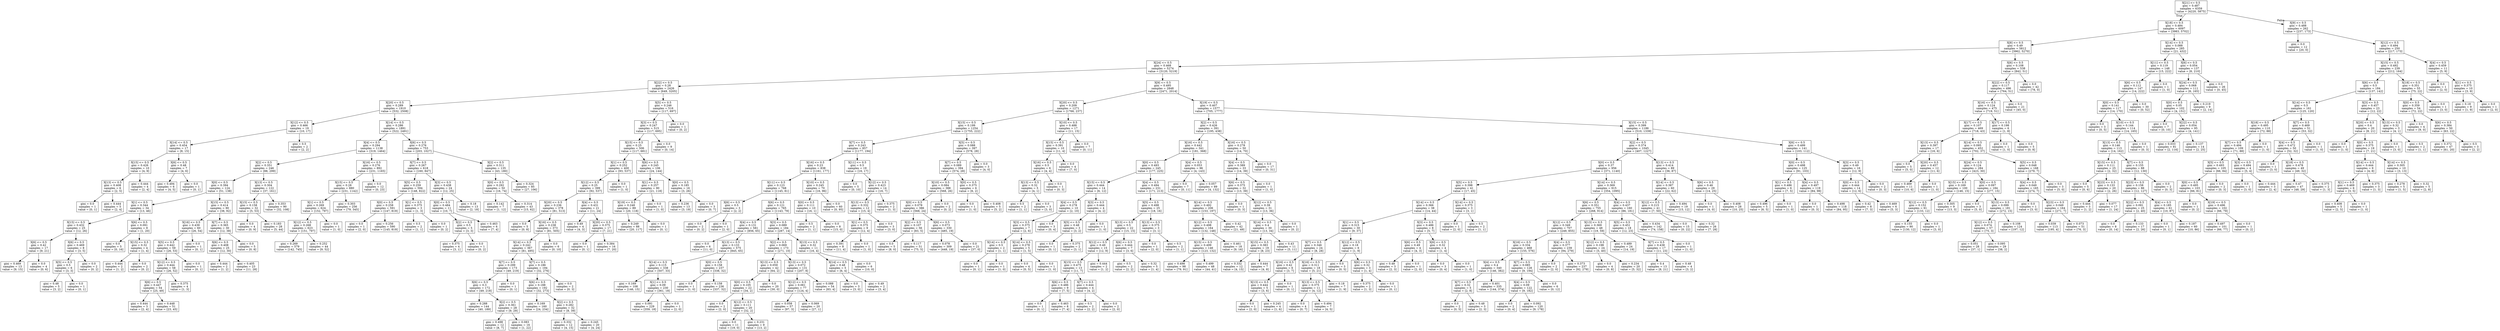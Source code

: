 digraph Tree {
node [shape=box] ;
0 [label="X[21] <= 0.5\ngini = 0.487\nsamples = 6359\nvalue = [4220, 5875]"] ;
1 [label="X[18] <= 0.5\ngini = 0.484\nsamples = 6097\nvalue = [3983, 5702]"] ;
0 -> 1 [labeldistance=2.5, labelangle=45, headlabel="True"] ;
2 [label="X[8] <= 0.5\ngini = 0.49\nsamples = 5812\nvalue = [3962, 5270]"] ;
1 -> 2 ;
3 [label="X[24] <= 0.5\ngini = 0.468\nsamples = 5274\nvalue = [3120, 5219]"] ;
2 -> 3 ;
4 [label="X[22] <= 0.5\ngini = 0.28\nsamples = 2426\nvalue = [649, 3205]"] ;
3 -> 4 ;
5 [label="X[20] <= 0.5\ngini = 0.289\nsamples = 1910\nvalue = [532, 2508]"] ;
4 -> 5 ;
6 [label="X[12] <= 0.5\ngini = 0.466\nsamples = 19\nvalue = [10, 17]"] ;
5 -> 6 ;
7 [label="X[14] <= 0.5\ngini = 0.454\nsamples = 17\nvalue = [8, 15]"] ;
6 -> 7 ;
8 [label="X[15] <= 0.5\ngini = 0.426\nsamples = 10\nvalue = [4, 9]"] ;
7 -> 8 ;
9 [label="X[13] <= 0.5\ngini = 0.408\nsamples = 6\nvalue = [2, 5]"] ;
8 -> 9 ;
10 [label="gini = 0.0\nsamples = 1\nvalue = [0, 1]"] ;
9 -> 10 ;
11 [label="gini = 0.444\nsamples = 5\nvalue = [2, 4]"] ;
9 -> 11 ;
12 [label="gini = 0.444\nsamples = 4\nvalue = [2, 4]"] ;
8 -> 12 ;
13 [label="X[6] <= 0.5\ngini = 0.48\nsamples = 7\nvalue = [4, 6]"] ;
7 -> 13 ;
14 [label="gini = 0.494\nsamples = 6\nvalue = [4, 5]"] ;
13 -> 14 ;
15 [label="gini = 0.0\nsamples = 1\nvalue = [0, 1]"] ;
13 -> 15 ;
16 [label="gini = 0.5\nsamples = 2\nvalue = [2, 2]"] ;
6 -> 16 ;
17 [label="X[14] <= 0.5\ngini = 0.286\nsamples = 1891\nvalue = [522, 2491]"] ;
5 -> 17 ;
18 [label="X[4] <= 0.5\ngini = 0.294\nsamples = 1138\nvalue = [319, 1464]"] ;
17 -> 18 ;
19 [label="X[2] <= 0.5\ngini = 0.351\nsamples = 246\nvalue = [88, 299]"] ;
18 -> 19 ;
20 [label="X[0] <= 0.5\ngini = 0.394\nsamples = 124\nvalue = [51, 138]"] ;
19 -> 20 ;
21 [label="X[1] <= 0.5\ngini = 0.344\nsamples = 34\nvalue = [13, 46]"] ;
20 -> 21 ;
22 [label="X[15] <= 0.5\ngini = 0.432\nsamples = 25\nvalue = [12, 26]"] ;
21 -> 22 ;
23 [label="X[6] <= 0.5\ngini = 0.42\nsamples = 17\nvalue = [9, 21]"] ;
22 -> 23 ;
24 [label="gini = 0.469\nsamples = 13\nvalue = [9, 15]"] ;
23 -> 24 ;
25 [label="gini = 0.0\nsamples = 4\nvalue = [0, 6]"] ;
23 -> 25 ;
26 [label="X[6] <= 0.5\ngini = 0.469\nsamples = 8\nvalue = [3, 5]"] ;
22 -> 26 ;
27 [label="X[5] <= 0.5\ngini = 0.5\nsamples = 6\nvalue = [3, 3]"] ;
26 -> 27 ;
28 [label="gini = 0.48\nsamples = 5\nvalue = [3, 2]"] ;
27 -> 28 ;
29 [label="gini = 0.0\nsamples = 1\nvalue = [0, 1]"] ;
27 -> 29 ;
30 [label="gini = 0.0\nsamples = 2\nvalue = [0, 2]"] ;
26 -> 30 ;
31 [label="X[6] <= 0.5\ngini = 0.091\nsamples = 9\nvalue = [1, 20]"] ;
21 -> 31 ;
32 [label="gini = 0.0\nsamples = 5\nvalue = [0, 16]"] ;
31 -> 32 ;
33 [label="X[15] <= 0.5\ngini = 0.32\nsamples = 4\nvalue = [1, 4]"] ;
31 -> 33 ;
34 [label="gini = 0.444\nsamples = 2\nvalue = [1, 2]"] ;
33 -> 34 ;
35 [label="gini = 0.0\nsamples = 2\nvalue = [0, 2]"] ;
33 -> 35 ;
36 [label="X[15] <= 0.5\ngini = 0.414\nsamples = 90\nvalue = [38, 92]"] ;
20 -> 36 ;
37 [label="X[16] <= 0.5\ngini = 0.439\nsamples = 60\nvalue = [26, 54]"] ;
36 -> 37 ;
38 [label="X[5] <= 0.5\ngini = 0.442\nsamples = 59\nvalue = [26, 53]"] ;
37 -> 38 ;
39 [label="X[12] <= 0.5\ngini = 0.444\nsamples = 58\nvalue = [26, 52]"] ;
38 -> 39 ;
40 [label="X[6] <= 0.5\ngini = 0.447\nsamples = 54\nvalue = [25, 49]"] ;
39 -> 40 ;
41 [label="gini = 0.444\nsamples = 3\nvalue = [2, 4]"] ;
40 -> 41 ;
42 [label="gini = 0.448\nsamples = 51\nvalue = [23, 45]"] ;
40 -> 42 ;
43 [label="gini = 0.375\nsamples = 4\nvalue = [1, 3]"] ;
39 -> 43 ;
44 [label="gini = 0.0\nsamples = 1\nvalue = [0, 1]"] ;
38 -> 44 ;
45 [label="gini = 0.0\nsamples = 1\nvalue = [0, 1]"] ;
37 -> 45 ;
46 [label="X[7] <= 0.5\ngini = 0.365\nsamples = 30\nvalue = [12, 38]"] ;
36 -> 46 ;
47 [label="X[6] <= 0.5\ngini = 0.408\nsamples = 25\nvalue = [12, 30]"] ;
46 -> 47 ;
48 [label="gini = 0.444\nsamples = 2\nvalue = [1, 2]"] ;
47 -> 48 ;
49 [label="gini = 0.405\nsamples = 23\nvalue = [11, 28]"] ;
47 -> 49 ;
50 [label="gini = 0.0\nsamples = 5\nvalue = [0, 8]"] ;
46 -> 50 ;
51 [label="X[13] <= 0.5\ngini = 0.304\nsamples = 122\nvalue = [37, 161]"] ;
19 -> 51 ;
52 [label="X[15] <= 0.5\ngini = 0.158\nsamples = 32\nvalue = [5, 53]"] ;
51 -> 52 ;
53 [label="gini = 0.0\nsamples = 4\nvalue = [0, 9]"] ;
52 -> 53 ;
54 [label="gini = 0.183\nsamples = 28\nvalue = [5, 44]"] ;
52 -> 54 ;
55 [label="gini = 0.353\nsamples = 90\nvalue = [32, 108]"] ;
51 -> 55 ;
56 [label="X[16] <= 0.5\ngini = 0.276\nsamples = 892\nvalue = [231, 1165]"] ;
18 -> 56 ;
57 [label="X[15] <= 0.5\ngini = 0.28\nsamples = 880\nvalue = [231, 1142]"] ;
56 -> 57 ;
58 [label="X[1] <= 0.5\ngini = 0.269\nsamples = 624\nvalue = [152, 797]"] ;
57 -> 58 ;
59 [label="X[12] <= 0.5\ngini = 0.268\nsamples = 623\nvalue = [151, 797]"] ;
58 -> 59 ;
60 [label="gini = 0.269\nsamples = 579\nvalue = [142, 745]"] ;
59 -> 60 ;
61 [label="gini = 0.252\nsamples = 44\nvalue = [9, 52]"] ;
59 -> 61 ;
62 [label="gini = 0.0\nsamples = 1\nvalue = [1, 0]"] ;
58 -> 62 ;
63 [label="gini = 0.303\nsamples = 256\nvalue = [79, 345]"] ;
57 -> 63 ;
64 [label="gini = 0.0\nsamples = 12\nvalue = [0, 23]"] ;
56 -> 64 ;
65 [label="X[6] <= 0.5\ngini = 0.276\nsamples = 753\nvalue = [203, 1027]"] ;
17 -> 65 ;
66 [label="X[7] <= 0.5\ngini = 0.267\nsamples = 618\nvalue = [160, 847]"] ;
65 -> 66 ;
67 [label="X[5] <= 0.5\ngini = 0.259\nsamples = 594\nvalue = [148, 822]"] ;
66 -> 67 ;
68 [label="X[0] <= 0.5\ngini = 0.258\nsamples = 591\nvalue = [147, 819]"] ;
67 -> 68 ;
69 [label="gini = 0.0\nsamples = 1\nvalue = [2, 0]"] ;
68 -> 69 ;
70 [label="gini = 0.256\nsamples = 590\nvalue = [145, 819]"] ;
68 -> 70 ;
71 [label="X[1] <= 0.5\ngini = 0.375\nsamples = 3\nvalue = [1, 3]"] ;
67 -> 71 ;
72 [label="gini = 0.5\nsamples = 2\nvalue = [1, 1]"] ;
71 -> 72 ;
73 [label="gini = 0.0\nsamples = 1\nvalue = [0, 2]"] ;
71 -> 73 ;
74 [label="X[3] <= 0.5\ngini = 0.438\nsamples = 24\nvalue = [12, 25]"] ;
66 -> 74 ;
75 [label="X[0] <= 0.5\ngini = 0.484\nsamples = 11\nvalue = [10, 7]"] ;
74 -> 75 ;
76 [label="X[2] <= 0.5\ngini = 0.5\nsamples = 5\nvalue = [3, 3]"] ;
75 -> 76 ;
77 [label="gini = 0.375\nsamples = 4\nvalue = [3, 1]"] ;
76 -> 77 ;
78 [label="gini = 0.0\nsamples = 1\nvalue = [0, 2]"] ;
76 -> 78 ;
79 [label="gini = 0.463\nsamples = 6\nvalue = [7, 4]"] ;
75 -> 79 ;
80 [label="gini = 0.18\nsamples = 13\nvalue = [2, 18]"] ;
74 -> 80 ;
81 [label="X[2] <= 0.5\ngini = 0.311\nsamples = 135\nvalue = [43, 180]"] ;
65 -> 81 ;
82 [label="X[0] <= 0.5\ngini = 0.292\nsamples = 50\nvalue = [16, 74]"] ;
81 -> 82 ;
83 [label="gini = 0.142\nsamples = 7\nvalue = [1, 12]"] ;
82 -> 83 ;
84 [label="gini = 0.314\nsamples = 43\nvalue = [15, 62]"] ;
82 -> 84 ;
85 [label="gini = 0.324\nsamples = 85\nvalue = [27, 106]"] ;
81 -> 85 ;
86 [label="X[5] <= 0.5\ngini = 0.246\nsamples = 516\nvalue = [117, 697]"] ;
4 -> 86 ;
87 [label="X[3] <= 0.5\ngini = 0.247\nsamples = 515\nvalue = [117, 695]"] ;
86 -> 87 ;
88 [label="X[15] <= 0.5\ngini = 0.25\nsamples = 506\nvalue = [117, 681]"] ;
87 -> 88 ;
89 [label="X[1] <= 0.5\ngini = 0.252\nsamples = 400\nvalue = [93, 537]"] ;
88 -> 89 ;
90 [label="X[12] <= 0.5\ngini = 0.25\nsamples = 399\nvalue = [92, 537]"] ;
89 -> 90 ;
91 [label="X[20] <= 0.5\ngini = 0.236\nsamples = 378\nvalue = [81, 513]"] ;
90 -> 91 ;
92 [label="gini = 0.0\nsamples = 5\nvalue = [0, 8]"] ;
91 -> 92 ;
93 [label="X[16] <= 0.5\ngini = 0.238\nsamples = 373\nvalue = [81, 505]"] ;
91 -> 93 ;
94 [label="X[14] <= 0.5\ngini = 0.242\nsamples = 367\nvalue = [81, 495]"] ;
93 -> 94 ;
95 [label="X[7] <= 0.5\ngini = 0.299\nsamples = 173\nvalue = [49, 219]"] ;
94 -> 95 ;
96 [label="X[6] <= 0.5\ngini = 0.3\nsamples = 172\nvalue = [49, 218]"] ;
95 -> 96 ;
97 [label="gini = 0.288\nsamples = 144\nvalue = [40, 189]"] ;
96 -> 97 ;
98 [label="X[2] <= 0.5\ngini = 0.361\nsamples = 28\nvalue = [9, 29]"] ;
96 -> 98 ;
99 [label="gini = 0.498\nsamples = 12\nvalue = [8, 7]"] ;
98 -> 99 ;
100 [label="gini = 0.083\nsamples = 16\nvalue = [1, 22]"] ;
98 -> 100 ;
101 [label="gini = 0.0\nsamples = 1\nvalue = [0, 1]"] ;
95 -> 101 ;
102 [label="X[7] <= 0.5\ngini = 0.186\nsamples = 194\nvalue = [32, 276]"] ;
94 -> 102 ;
103 [label="X[6] <= 0.5\ngini = 0.188\nsamples = 192\nvalue = [32, 273]"] ;
102 -> 103 ;
104 [label="gini = 0.169\nsamples = 160\nvalue = [24, 234]"] ;
103 -> 104 ;
105 [label="X[2] <= 0.5\ngini = 0.282\nsamples = 32\nvalue = [8, 39]"] ;
103 -> 105 ;
106 [label="gini = 0.332\nsamples = 12\nvalue = [4, 15]"] ;
105 -> 106 ;
107 [label="gini = 0.245\nsamples = 20\nvalue = [4, 24]"] ;
105 -> 107 ;
108 [label="gini = 0.0\nsamples = 2\nvalue = [0, 3]"] ;
102 -> 108 ;
109 [label="gini = 0.0\nsamples = 6\nvalue = [0, 10]"] ;
93 -> 109 ;
110 [label="X[4] <= 0.5\ngini = 0.431\nsamples = 21\nvalue = [11, 24]"] ;
90 -> 110 ;
111 [label="gini = 0.49\nsamples = 4\nvalue = [4, 3]"] ;
110 -> 111 ;
112 [label="X[20] <= 0.5\ngini = 0.375\nsamples = 17\nvalue = [7, 21]"] ;
110 -> 112 ;
113 [label="gini = 0.0\nsamples = 1\nvalue = [0, 1]"] ;
112 -> 113 ;
114 [label="gini = 0.384\nsamples = 16\nvalue = [7, 20]"] ;
112 -> 114 ;
115 [label="gini = 0.0\nsamples = 1\nvalue = [1, 0]"] ;
89 -> 115 ;
116 [label="X[6] <= 0.5\ngini = 0.245\nsamples = 106\nvalue = [24, 144]"] ;
88 -> 116 ;
117 [label="X[1] <= 0.5\ngini = 0.257\nsamples = 90\nvalue = [21, 118]"] ;
116 -> 117 ;
118 [label="X[19] <= 0.5\ngini = 0.248\nsamples = 89\nvalue = [20, 118]"] ;
117 -> 118 ;
119 [label="gini = 0.249\nsamples = 88\nvalue = [20, 117]"] ;
118 -> 119 ;
120 [label="gini = 0.0\nsamples = 1\nvalue = [0, 1]"] ;
118 -> 120 ;
121 [label="gini = 0.0\nsamples = 1\nvalue = [1, 0]"] ;
117 -> 121 ;
122 [label="X[0] <= 0.5\ngini = 0.185\nsamples = 16\nvalue = [3, 26]"] ;
116 -> 122 ;
123 [label="gini = 0.236\nsamples = 13\nvalue = [3, 19]"] ;
122 -> 123 ;
124 [label="gini = 0.0\nsamples = 3\nvalue = [0, 7]"] ;
122 -> 124 ;
125 [label="gini = 0.0\nsamples = 9\nvalue = [0, 14]"] ;
87 -> 125 ;
126 [label="gini = 0.0\nsamples = 1\nvalue = [0, 2]"] ;
86 -> 126 ;
127 [label="X[9] <= 0.5\ngini = 0.495\nsamples = 2848\nvalue = [2471, 2014]"] ;
3 -> 127 ;
128 [label="X[20] <= 0.5\ngini = 0.209\nsamples = 1271\nvalue = [1766, 237]"] ;
127 -> 128 ;
129 [label="X[15] <= 0.5\ngini = 0.199\nsamples = 1254\nvalue = [1755, 222]"] ;
128 -> 129 ;
130 [label="X[7] <= 0.5\ngini = 0.243\nsamples = 857\nvalue = [1177, 194]"] ;
129 -> 130 ;
131 [label="X[16] <= 0.5\ngini = 0.23\nsamples = 838\nvalue = [1161, 177]"] ;
130 -> 131 ;
132 [label="X[11] <= 0.5\ngini = 0.123\nsamples = 768\nvalue = [1145, 81]"] ;
131 -> 132 ;
133 [label="X[6] <= 0.5\ngini = 0.5\nsamples = 3\nvalue = [2, 2]"] ;
132 -> 133 ;
134 [label="gini = 0.0\nsamples = 2\nvalue = [0, 2]"] ;
133 -> 134 ;
135 [label="gini = 0.0\nsamples = 1\nvalue = [2, 0]"] ;
133 -> 135 ;
136 [label="X[6] <= 0.5\ngini = 0.121\nsamples = 765\nvalue = [1143, 79]"] ;
132 -> 136 ;
137 [label="X[4] <= 0.5\ngini = 0.131\nsamples = 581\nvalue = [856, 65]"] ;
136 -> 137 ;
138 [label="gini = 0.0\nsamples = 6\nvalue = [11, 0]"] ;
137 -> 138 ;
139 [label="X[13] <= 0.5\ngini = 0.133\nsamples = 575\nvalue = [845, 65]"] ;
137 -> 139 ;
140 [label="X[14] <= 0.5\ngini = 0.115\nsamples = 338\nvalue = [507, 33]"] ;
139 -> 140 ;
141 [label="gini = 0.169\nsamples = 108\nvalue = [146, 15]"] ;
140 -> 141 ;
142 [label="X[1] <= 0.5\ngini = 0.09\nsamples = 230\nvalue = [361, 18]"] ;
140 -> 142 ;
143 [label="gini = 0.091\nsamples = 229\nvalue = [359, 18]"] ;
142 -> 143 ;
144 [label="gini = 0.0\nsamples = 1\nvalue = [2, 0]"] ;
142 -> 144 ;
145 [label="X[0] <= 0.5\ngini = 0.158\nsamples = 237\nvalue = [338, 32]"] ;
139 -> 145 ;
146 [label="gini = 0.0\nsamples = 1\nvalue = [1, 0]"] ;
145 -> 146 ;
147 [label="gini = 0.158\nsamples = 236\nvalue = [337, 32]"] ;
145 -> 147 ;
148 [label="X[3] <= 0.5\ngini = 0.089\nsamples = 184\nvalue = [287, 14]"] ;
136 -> 148 ;
149 [label="X[2] <= 0.5\ngini = 0.069\nsamples = 173\nvalue = [271, 10]"] ;
148 -> 149 ;
150 [label="X[13] <= 0.5\ngini = 0.059\nsamples = 42\nvalue = [64, 2]"] ;
149 -> 150 ;
151 [label="X[0] <= 0.5\ngini = 0.105\nsamples = 22\nvalue = [34, 2]"] ;
150 -> 151 ;
152 [label="gini = 0.0\nsamples = 2\nvalue = [2, 0]"] ;
151 -> 152 ;
153 [label="X[12] <= 0.5\ngini = 0.111\nsamples = 20\nvalue = [32, 2]"] ;
151 -> 153 ;
154 [label="gini = 0.0\nsamples = 11\nvalue = [19, 0]"] ;
153 -> 154 ;
155 [label="gini = 0.231\nsamples = 9\nvalue = [13, 2]"] ;
153 -> 155 ;
156 [label="gini = 0.0\nsamples = 20\nvalue = [30, 0]"] ;
150 -> 156 ;
157 [label="X[13] <= 0.5\ngini = 0.072\nsamples = 131\nvalue = [207, 8]"] ;
149 -> 157 ;
158 [label="X[12] <= 0.5\ngini = 0.061\nsamples = 77\nvalue = [124, 4]"] ;
157 -> 158 ;
159 [label="gini = 0.058\nsamples = 57\nvalue = [97, 3]"] ;
158 -> 159 ;
160 [label="gini = 0.069\nsamples = 20\nvalue = [27, 1]"] ;
158 -> 160 ;
161 [label="gini = 0.088\nsamples = 54\nvalue = [83, 4]"] ;
157 -> 161 ;
162 [label="X[13] <= 0.5\ngini = 0.32\nsamples = 11\nvalue = [16, 4]"] ;
148 -> 162 ;
163 [label="X[14] <= 0.5\ngini = 0.48\nsamples = 5\nvalue = [6, 4]"] ;
162 -> 163 ;
164 [label="gini = 0.0\nsamples = 3\nvalue = [3, 0]"] ;
163 -> 164 ;
165 [label="gini = 0.49\nsamples = 2\nvalue = [3, 4]"] ;
163 -> 165 ;
166 [label="gini = 0.0\nsamples = 6\nvalue = [10, 0]"] ;
162 -> 166 ;
167 [label="X[10] <= 0.5\ngini = 0.245\nsamples = 70\nvalue = [16, 96]"] ;
131 -> 167 ;
168 [label="X[0] <= 0.5\ngini = 0.111\nsamples = 10\nvalue = [16, 1]"] ;
167 -> 168 ;
169 [label="gini = 0.5\nsamples = 2\nvalue = [1, 1]"] ;
168 -> 169 ;
170 [label="gini = 0.0\nsamples = 8\nvalue = [15, 0]"] ;
168 -> 170 ;
171 [label="gini = 0.0\nsamples = 60\nvalue = [0, 95]"] ;
167 -> 171 ;
172 [label="X[11] <= 0.5\ngini = 0.5\nsamples = 19\nvalue = [16, 17]"] ;
130 -> 172 ;
173 [label="gini = 0.0\nsamples = 5\nvalue = [0, 10]"] ;
172 -> 173 ;
174 [label="X[12] <= 0.5\ngini = 0.423\nsamples = 14\nvalue = [16, 7]"] ;
172 -> 174 ;
175 [label="X[13] <= 0.5\ngini = 0.332\nsamples = 12\nvalue = [15, 4]"] ;
174 -> 175 ;
176 [label="X[1] <= 0.5\ngini = 0.375\nsamples = 9\nvalue = [12, 4]"] ;
175 -> 176 ;
177 [label="gini = 0.391\nsamples = 8\nvalue = [11, 4]"] ;
176 -> 177 ;
178 [label="gini = 0.0\nsamples = 1\nvalue = [1, 0]"] ;
176 -> 178 ;
179 [label="gini = 0.0\nsamples = 3\nvalue = [3, 0]"] ;
175 -> 179 ;
180 [label="gini = 0.375\nsamples = 2\nvalue = [1, 3]"] ;
174 -> 180 ;
181 [label="X[5] <= 0.5\ngini = 0.088\nsamples = 397\nvalue = [578, 28]"] ;
129 -> 181 ;
182 [label="X[7] <= 0.5\ngini = 0.089\nsamples = 394\nvalue = [574, 28]"] ;
181 -> 182 ;
183 [label="X[10] <= 0.5\ngini = 0.084\nsamples = 388\nvalue = [568, 26]"] ;
182 -> 183 ;
184 [label="X[0] <= 0.5\ngini = 0.078\nsamples = 386\nvalue = [568, 24]"] ;
183 -> 184 ;
185 [label="X[2] <= 0.5\ngini = 0.107\nsamples = 56\nvalue = [83, 5]"] ;
184 -> 185 ;
186 [label="gini = 0.0\nsamples = 5\nvalue = [8, 0]"] ;
185 -> 186 ;
187 [label="gini = 0.117\nsamples = 51\nvalue = [75, 5]"] ;
185 -> 187 ;
188 [label="X[6] <= 0.5\ngini = 0.073\nsamples = 330\nvalue = [485, 19]"] ;
184 -> 188 ;
189 [label="gini = 0.078\nsamples = 309\nvalue = [448, 19]"] ;
188 -> 189 ;
190 [label="gini = 0.0\nsamples = 21\nvalue = [37, 0]"] ;
188 -> 190 ;
191 [label="gini = 0.0\nsamples = 2\nvalue = [0, 2]"] ;
183 -> 191 ;
192 [label="X[0] <= 0.5\ngini = 0.375\nsamples = 6\nvalue = [6, 2]"] ;
182 -> 192 ;
193 [label="gini = 0.0\nsamples = 1\nvalue = [1, 0]"] ;
192 -> 193 ;
194 [label="gini = 0.408\nsamples = 5\nvalue = [5, 2]"] ;
192 -> 194 ;
195 [label="gini = 0.0\nsamples = 3\nvalue = [4, 0]"] ;
181 -> 195 ;
196 [label="X[10] <= 0.5\ngini = 0.488\nsamples = 17\nvalue = [11, 15]"] ;
128 -> 196 ;
197 [label="X[15] <= 0.5\ngini = 0.391\nsamples = 10\nvalue = [11, 4]"] ;
196 -> 197 ;
198 [label="X[16] <= 0.5\ngini = 0.5\nsamples = 6\nvalue = [4, 4]"] ;
197 -> 198 ;
199 [label="X[13] <= 0.5\ngini = 0.32\nsamples = 5\nvalue = [4, 1]"] ;
198 -> 199 ;
200 [label="gini = 0.5\nsamples = 2\nvalue = [1, 1]"] ;
199 -> 200 ;
201 [label="gini = 0.0\nsamples = 3\nvalue = [3, 0]"] ;
199 -> 201 ;
202 [label="gini = 0.0\nsamples = 1\nvalue = [0, 3]"] ;
198 -> 202 ;
203 [label="gini = 0.0\nsamples = 4\nvalue = [7, 0]"] ;
197 -> 203 ;
204 [label="gini = 0.0\nsamples = 7\nvalue = [0, 11]"] ;
196 -> 204 ;
205 [label="X[19] <= 0.5\ngini = 0.407\nsamples = 1577\nvalue = [705, 1777]"] ;
127 -> 205 ;
206 [label="X[2] <= 0.5\ngini = 0.426\nsamples = 391\nvalue = [195, 438]"] ;
205 -> 206 ;
207 [label="X[16] <= 0.5\ngini = 0.442\nsamples = 341\nvalue = [181, 368]"] ;
206 -> 207 ;
208 [label="X[0] <= 0.5\ngini = 0.493\nsamples = 245\nvalue = [177, 225]"] ;
207 -> 208 ;
209 [label="X[15] <= 0.5\ngini = 0.444\nsamples = 14\nvalue = [6, 12]"] ;
208 -> 209 ;
210 [label="X[4] <= 0.5\ngini = 0.278\nsamples = 10\nvalue = [2, 10]"] ;
209 -> 210 ;
211 [label="X[3] <= 0.5\ngini = 0.375\nsamples = 7\nvalue = [2, 6]"] ;
210 -> 211 ;
212 [label="X[14] <= 0.5\ngini = 0.5\nsamples = 2\nvalue = [1, 1]"] ;
211 -> 212 ;
213 [label="gini = 0.0\nsamples = 1\nvalue = [0, 1]"] ;
212 -> 213 ;
214 [label="gini = 0.0\nsamples = 1\nvalue = [1, 0]"] ;
212 -> 214 ;
215 [label="X[14] <= 0.5\ngini = 0.278\nsamples = 5\nvalue = [1, 5]"] ;
211 -> 215 ;
216 [label="gini = 0.0\nsamples = 4\nvalue = [0, 5]"] ;
215 -> 216 ;
217 [label="gini = 0.0\nsamples = 1\nvalue = [1, 0]"] ;
215 -> 217 ;
218 [label="gini = 0.0\nsamples = 3\nvalue = [0, 4]"] ;
210 -> 218 ;
219 [label="X[3] <= 0.5\ngini = 0.444\nsamples = 4\nvalue = [4, 2]"] ;
209 -> 219 ;
220 [label="X[5] <= 0.5\ngini = 0.48\nsamples = 3\nvalue = [3, 2]"] ;
219 -> 220 ;
221 [label="gini = 0.0\nsamples = 1\nvalue = [0, 1]"] ;
220 -> 221 ;
222 [label="gini = 0.375\nsamples = 2\nvalue = [3, 1]"] ;
220 -> 222 ;
223 [label="gini = 0.0\nsamples = 1\nvalue = [1, 0]"] ;
219 -> 223 ;
224 [label="X[4] <= 0.5\ngini = 0.494\nsamples = 231\nvalue = [171, 213]"] ;
208 -> 224 ;
225 [label="X[5] <= 0.5\ngini = 0.498\nsamples = 25\nvalue = [18, 16]"] ;
224 -> 225 ;
226 [label="X[13] <= 0.5\ngini = 0.5\nsamples = 22\nvalue = [15, 15]"] ;
225 -> 226 ;
227 [label="X[12] <= 0.5\ngini = 0.49\nsamples = 15\nvalue = [12, 9]"] ;
226 -> 227 ;
228 [label="X[15] <= 0.5\ngini = 0.475\nsamples = 13\nvalue = [11, 7]"] ;
227 -> 228 ;
229 [label="X[6] <= 0.5\ngini = 0.486\nsamples = 9\nvalue = [7, 5]"] ;
228 -> 229 ;
230 [label="gini = 0.0\nsamples = 1\nvalue = [0, 1]"] ;
229 -> 230 ;
231 [label="gini = 0.463\nsamples = 8\nvalue = [7, 4]"] ;
229 -> 231 ;
232 [label="X[7] <= 0.5\ngini = 0.444\nsamples = 4\nvalue = [4, 2]"] ;
228 -> 232 ;
233 [label="gini = 0.5\nsamples = 2\nvalue = [2, 2]"] ;
232 -> 233 ;
234 [label="gini = 0.0\nsamples = 2\nvalue = [2, 0]"] ;
232 -> 234 ;
235 [label="gini = 0.444\nsamples = 2\nvalue = [1, 2]"] ;
227 -> 235 ;
236 [label="X[6] <= 0.5\ngini = 0.444\nsamples = 7\nvalue = [3, 6]"] ;
226 -> 236 ;
237 [label="gini = 0.5\nsamples = 2\nvalue = [2, 2]"] ;
236 -> 237 ;
238 [label="gini = 0.32\nsamples = 5\nvalue = [1, 4]"] ;
236 -> 238 ;
239 [label="X[13] <= 0.5\ngini = 0.375\nsamples = 3\nvalue = [3, 1]"] ;
225 -> 239 ;
240 [label="gini = 0.0\nsamples = 1\nvalue = [2, 0]"] ;
239 -> 240 ;
241 [label="gini = 0.5\nsamples = 2\nvalue = [1, 1]"] ;
239 -> 241 ;
242 [label="X[14] <= 0.5\ngini = 0.492\nsamples = 206\nvalue = [153, 197]"] ;
224 -> 242 ;
243 [label="X[12] <= 0.5\ngini = 0.498\nsamples = 164\nvalue = [132, 148]"] ;
242 -> 243 ;
244 [label="X[15] <= 0.5\ngini = 0.499\nsamples = 146\nvalue = [123, 132]"] ;
243 -> 244 ;
245 [label="gini = 0.498\nsamples = 98\nvalue = [79, 91]"] ;
244 -> 245 ;
246 [label="gini = 0.499\nsamples = 48\nvalue = [44, 41]"] ;
244 -> 246 ;
247 [label="gini = 0.461\nsamples = 18\nvalue = [9, 16]"] ;
243 -> 247 ;
248 [label="gini = 0.42\nsamples = 42\nvalue = [21, 49]"] ;
242 -> 248 ;
249 [label="X[4] <= 0.5\ngini = 0.053\nsamples = 96\nvalue = [4, 143]"] ;
207 -> 249 ;
250 [label="gini = 0.0\nsamples = 7\nvalue = [0, 11]"] ;
249 -> 250 ;
251 [label="gini = 0.057\nsamples = 89\nvalue = [4, 132]"] ;
249 -> 251 ;
252 [label="X[16] <= 0.5\ngini = 0.278\nsamples = 50\nvalue = [14, 70]"] ;
206 -> 252 ;
253 [label="X[4] <= 0.5\ngini = 0.389\nsamples = 33\nvalue = [14, 39]"] ;
252 -> 253 ;
254 [label="X[6] <= 0.5\ngini = 0.375\nsamples = 32\nvalue = [13, 39]"] ;
253 -> 254 ;
255 [label="gini = 0.0\nsamples = 1\nvalue = [0, 3]"] ;
254 -> 255 ;
256 [label="X[12] <= 0.5\ngini = 0.39\nsamples = 31\nvalue = [13, 36]"] ;
254 -> 256 ;
257 [label="X[14] <= 0.5\ngini = 0.4\nsamples = 30\nvalue = [13, 34]"] ;
256 -> 257 ;
258 [label="X[15] <= 0.5\ngini = 0.383\nsamples = 19\nvalue = [8, 23]"] ;
257 -> 258 ;
259 [label="gini = 0.332\nsamples = 12\nvalue = [4, 15]"] ;
258 -> 259 ;
260 [label="gini = 0.444\nsamples = 7\nvalue = [4, 8]"] ;
258 -> 260 ;
261 [label="gini = 0.43\nsamples = 11\nvalue = [5, 11]"] ;
257 -> 261 ;
262 [label="gini = 0.0\nsamples = 1\nvalue = [0, 2]"] ;
256 -> 262 ;
263 [label="gini = 0.0\nsamples = 1\nvalue = [1, 0]"] ;
253 -> 263 ;
264 [label="gini = 0.0\nsamples = 17\nvalue = [0, 31]"] ;
252 -> 264 ;
265 [label="X[15] <= 0.5\ngini = 0.399\nsamples = 1186\nvalue = [510, 1339]"] ;
205 -> 265 ;
266 [label="X[2] <= 0.5\ngini = 0.374\nsamples = 1045\nvalue = [407, 1227]"] ;
265 -> 266 ;
267 [label="X[0] <= 0.5\ngini = 0.37\nsamples = 956\nvalue = [371, 1140]"] ;
266 -> 267 ;
268 [label="X[5] <= 0.5\ngini = 0.398\nsamples = 41\nvalue = [17, 45]"] ;
267 -> 268 ;
269 [label="X[14] <= 0.5\ngini = 0.366\nsamples = 38\nvalue = [14, 44]"] ;
268 -> 269 ;
270 [label="X[1] <= 0.5\ngini = 0.315\nsamples = 30\nvalue = [9, 37]"] ;
269 -> 270 ;
271 [label="X[7] <= 0.5\ngini = 0.346\nsamples = 24\nvalue = [8, 28]"] ;
270 -> 271 ;
272 [label="X[16] <= 0.5\ngini = 0.42\nsamples = 6\nvalue = [3, 7]"] ;
271 -> 272 ;
273 [label="X[13] <= 0.5\ngini = 0.444\nsamples = 5\nvalue = [3, 6]"] ;
272 -> 273 ;
274 [label="gini = 0.0\nsamples = 1\nvalue = [2, 0]"] ;
273 -> 274 ;
275 [label="gini = 0.245\nsamples = 4\nvalue = [1, 6]"] ;
273 -> 275 ;
276 [label="gini = 0.0\nsamples = 1\nvalue = [0, 1]"] ;
272 -> 276 ;
277 [label="X[16] <= 0.5\ngini = 0.311\nsamples = 18\nvalue = [5, 21]"] ;
271 -> 277 ;
278 [label="X[13] <= 0.5\ngini = 0.375\nsamples = 11\nvalue = [4, 12]"] ;
277 -> 278 ;
279 [label="gini = 0.0\nsamples = 4\nvalue = [0, 7]"] ;
278 -> 279 ;
280 [label="gini = 0.494\nsamples = 7\nvalue = [4, 5]"] ;
278 -> 280 ;
281 [label="gini = 0.18\nsamples = 7\nvalue = [1, 9]"] ;
277 -> 281 ;
282 [label="X[12] <= 0.5\ngini = 0.18\nsamples = 6\nvalue = [1, 9]"] ;
270 -> 282 ;
283 [label="gini = 0.0\nsamples = 3\nvalue = [0, 5]"] ;
282 -> 283 ;
284 [label="X[6] <= 0.5\ngini = 0.32\nsamples = 3\nvalue = [1, 4]"] ;
282 -> 284 ;
285 [label="gini = 0.375\nsamples = 2\nvalue = [1, 3]"] ;
284 -> 285 ;
286 [label="gini = 0.0\nsamples = 1\nvalue = [0, 1]"] ;
284 -> 286 ;
287 [label="X[3] <= 0.5\ngini = 0.486\nsamples = 8\nvalue = [5, 7]"] ;
269 -> 287 ;
288 [label="X[6] <= 0.5\ngini = 0.49\nsamples = 4\nvalue = [4, 3]"] ;
287 -> 288 ;
289 [label="gini = 0.48\nsamples = 3\nvalue = [2, 3]"] ;
288 -> 289 ;
290 [label="gini = 0.0\nsamples = 1\nvalue = [2, 0]"] ;
288 -> 290 ;
291 [label="X[6] <= 0.5\ngini = 0.32\nsamples = 4\nvalue = [1, 4]"] ;
287 -> 291 ;
292 [label="gini = 0.0\nsamples = 3\nvalue = [0, 4]"] ;
291 -> 292 ;
293 [label="gini = 0.0\nsamples = 1\nvalue = [1, 0]"] ;
291 -> 293 ;
294 [label="X[14] <= 0.5\ngini = 0.375\nsamples = 3\nvalue = [3, 1]"] ;
268 -> 294 ;
295 [label="gini = 0.0\nsamples = 1\nvalue = [2, 0]"] ;
294 -> 295 ;
296 [label="gini = 0.5\nsamples = 2\nvalue = [1, 1]"] ;
294 -> 296 ;
297 [label="X[14] <= 0.5\ngini = 0.369\nsamples = 915\nvalue = [354, 1095]"] ;
267 -> 297 ;
298 [label="X[6] <= 0.5\ngini = 0.351\nsamples = 755\nvalue = [268, 914]"] ;
297 -> 298 ;
299 [label="X[12] <= 0.5\ngini = 0.349\nsamples = 707\nvalue = [249, 855]"] ;
298 -> 299 ;
300 [label="X[16] <= 0.5\ngini = 0.334\nsamples = 468\nvalue = [155, 576]"] ;
299 -> 300 ;
301 [label="X[4] <= 0.5\ngini = 0.4\nsamples = 340\nvalue = [146, 382]"] ;
300 -> 301 ;
302 [label="X[7] <= 0.5\ngini = 0.32\nsamples = 5\nvalue = [2, 8]"] ;
301 -> 302 ;
303 [label="gini = 0.0\nsamples = 2\nvalue = [0, 5]"] ;
302 -> 303 ;
304 [label="gini = 0.48\nsamples = 3\nvalue = [2, 3]"] ;
302 -> 304 ;
305 [label="gini = 0.401\nsamples = 335\nvalue = [144, 374]"] ;
301 -> 305 ;
306 [label="X[7] <= 0.5\ngini = 0.085\nsamples = 128\nvalue = [9, 194]"] ;
300 -> 306 ;
307 [label="X[4] <= 0.5\ngini = 0.09\nsamples = 122\nvalue = [9, 182]"] ;
306 -> 307 ;
308 [label="gini = 0.0\nsamples = 2\nvalue = [0, 4]"] ;
307 -> 308 ;
309 [label="gini = 0.092\nsamples = 120\nvalue = [9, 178]"] ;
307 -> 309 ;
310 [label="gini = 0.0\nsamples = 6\nvalue = [0, 12]"] ;
306 -> 310 ;
311 [label="X[4] <= 0.5\ngini = 0.377\nsamples = 239\nvalue = [94, 279]"] ;
299 -> 311 ;
312 [label="gini = 0.0\nsamples = 2\nvalue = [2, 0]"] ;
311 -> 312 ;
313 [label="gini = 0.373\nsamples = 237\nvalue = [92, 279]"] ;
311 -> 313 ;
314 [label="X[13] <= 0.5\ngini = 0.369\nsamples = 48\nvalue = [19, 59]"] ;
298 -> 314 ;
315 [label="X[12] <= 0.5\ngini = 0.198\nsamples = 24\nvalue = [5, 40]"] ;
314 -> 315 ;
316 [label="gini = 0.0\nsamples = 4\nvalue = [0, 8]"] ;
315 -> 316 ;
317 [label="gini = 0.234\nsamples = 20\nvalue = [5, 32]"] ;
315 -> 317 ;
318 [label="gini = 0.489\nsamples = 24\nvalue = [14, 19]"] ;
314 -> 318 ;
319 [label="X[4] <= 0.5\ngini = 0.437\nsamples = 160\nvalue = [86, 181]"] ;
297 -> 319 ;
320 [label="X[5] <= 0.5\ngini = 0.451\nsamples = 18\nvalue = [12, 23]"] ;
319 -> 320 ;
321 [label="X[7] <= 0.5\ngini = 0.438\nsamples = 17\nvalue = [11, 23]"] ;
320 -> 321 ;
322 [label="gini = 0.4\nsamples = 13\nvalue = [8, 21]"] ;
321 -> 322 ;
323 [label="gini = 0.48\nsamples = 4\nvalue = [3, 2]"] ;
321 -> 323 ;
324 [label="gini = 0.0\nsamples = 1\nvalue = [1, 0]"] ;
320 -> 324 ;
325 [label="gini = 0.434\nsamples = 142\nvalue = [74, 158]"] ;
319 -> 325 ;
326 [label="X[13] <= 0.5\ngini = 0.414\nsamples = 89\nvalue = [36, 87]"] ;
266 -> 326 ;
327 [label="X[14] <= 0.5\ngini = 0.387\nsamples = 60\nvalue = [22, 62]"] ;
326 -> 327 ;
328 [label="X[12] <= 0.5\ngini = 0.215\nsamples = 41\nvalue = [7, 50]"] ;
327 -> 328 ;
329 [label="gini = 0.0\nsamples = 15\nvalue = [0, 22]"] ;
328 -> 329 ;
330 [label="gini = 0.32\nsamples = 26\nvalue = [7, 28]"] ;
328 -> 330 ;
331 [label="gini = 0.494\nsamples = 19\nvalue = [15, 12]"] ;
327 -> 331 ;
332 [label="X[6] <= 0.5\ngini = 0.46\nsamples = 29\nvalue = [14, 25]"] ;
326 -> 332 ;
333 [label="gini = 0.0\nsamples = 1\nvalue = [4, 0]"] ;
332 -> 333 ;
334 [label="gini = 0.408\nsamples = 28\nvalue = [10, 25]"] ;
332 -> 334 ;
335 [label="X[6] <= 0.5\ngini = 0.499\nsamples = 141\nvalue = [103, 112]"] ;
265 -> 335 ;
336 [label="X[0] <= 0.5\ngini = 0.498\nsamples = 125\nvalue = [91, 103]"] ;
335 -> 336 ;
337 [label="X[1] <= 0.5\ngini = 0.486\nsamples = 6\nvalue = [7, 5]"] ;
336 -> 337 ;
338 [label="gini = 0.496\nsamples = 5\nvalue = [6, 5]"] ;
337 -> 338 ;
339 [label="gini = 0.0\nsamples = 1\nvalue = [1, 0]"] ;
337 -> 339 ;
340 [label="X[4] <= 0.5\ngini = 0.497\nsamples = 119\nvalue = [84, 98]"] ;
336 -> 340 ;
341 [label="gini = 0.0\nsamples = 1\nvalue = [0, 3]"] ;
340 -> 341 ;
342 [label="gini = 0.498\nsamples = 118\nvalue = [84, 95]"] ;
340 -> 342 ;
343 [label="X[3] <= 0.5\ngini = 0.49\nsamples = 16\nvalue = [12, 9]"] ;
335 -> 343 ;
344 [label="X[0] <= 0.5\ngini = 0.444\nsamples = 14\nvalue = [12, 6]"] ;
343 -> 344 ;
345 [label="gini = 0.42\nsamples = 8\nvalue = [7, 3]"] ;
344 -> 345 ;
346 [label="gini = 0.469\nsamples = 6\nvalue = [5, 3]"] ;
344 -> 346 ;
347 [label="gini = 0.0\nsamples = 2\nvalue = [0, 3]"] ;
343 -> 347 ;
348 [label="X[6] <= 0.5\ngini = 0.108\nsamples = 538\nvalue = [842, 51]"] ;
2 -> 348 ;
349 [label="X[22] <= 0.5\ngini = 0.117\nsamples = 496\nvalue = [764, 51]"] ;
348 -> 349 ;
350 [label="X[16] <= 0.5\ngini = 0.124\nsamples = 475\nvalue = [719, 51]"] ;
349 -> 350 ;
351 [label="X[17] <= 0.5\ngini = 0.107\nsamples = 469\nvalue = [718, 43]"] ;
350 -> 351 ;
352 [label="X[13] <= 0.5\ngini = 0.397\nsamples = 17\nvalue = [16, 6]"] ;
351 -> 352 ;
353 [label="gini = 0.0\nsamples = 5\nvalue = [5, 0]"] ;
352 -> 353 ;
354 [label="X[20] <= 0.5\ngini = 0.457\nsamples = 12\nvalue = [11, 6]"] ;
352 -> 354 ;
355 [label="gini = 0.469\nsamples = 11\nvalue = [10, 6]"] ;
354 -> 355 ;
356 [label="gini = 0.0\nsamples = 1\nvalue = [1, 0]"] ;
354 -> 356 ;
357 [label="X[14] <= 0.5\ngini = 0.095\nsamples = 452\nvalue = [702, 37]"] ;
351 -> 357 ;
358 [label="X[24] <= 0.5\ngini = 0.124\nsamples = 284\nvalue = [423, 30]"] ;
357 -> 358 ;
359 [label="X[15] <= 0.5\ngini = 0.169\nsamples = 100\nvalue = [146, 15]"] ;
358 -> 359 ;
360 [label="X[12] <= 0.5\ngini = 0.152\nsamples = 91\nvalue = [133, 12]"] ;
359 -> 360 ;
361 [label="gini = 0.155\nsamples = 90\nvalue = [130, 12]"] ;
360 -> 361 ;
362 [label="gini = 0.0\nsamples = 1\nvalue = [3, 0]"] ;
360 -> 362 ;
363 [label="gini = 0.305\nsamples = 9\nvalue = [13, 3]"] ;
359 -> 363 ;
364 [label="X[0] <= 0.5\ngini = 0.097\nsamples = 184\nvalue = [277, 15]"] ;
358 -> 364 ;
365 [label="gini = 0.0\nsamples = 3\nvalue = [5, 0]"] ;
364 -> 365 ;
366 [label="X[13] <= 0.5\ngini = 0.099\nsamples = 181\nvalue = [272, 15]"] ;
364 -> 366 ;
367 [label="X[12] <= 0.5\ngini = 0.074\nsamples = 57\nvalue = [75, 3]"] ;
366 -> 367 ;
368 [label="gini = 0.051\nsamples = 28\nvalue = [37, 1]"] ;
367 -> 368 ;
369 [label="gini = 0.095\nsamples = 29\nvalue = [38, 2]"] ;
367 -> 369 ;
370 [label="gini = 0.108\nsamples = 124\nvalue = [197, 12]"] ;
366 -> 370 ;
371 [label="X[5] <= 0.5\ngini = 0.048\nsamples = 168\nvalue = [279, 7]"] ;
357 -> 371 ;
372 [label="X[4] <= 0.5\ngini = 0.049\nsamples = 165\nvalue = [274, 7]"] ;
371 -> 372 ;
373 [label="gini = 0.0\nsamples = 1\nvalue = [3, 0]"] ;
372 -> 373 ;
374 [label="X[23] <= 0.5\ngini = 0.049\nsamples = 164\nvalue = [271, 7]"] ;
372 -> 374 ;
375 [label="gini = 0.039\nsamples = 113\nvalue = [195, 4]"] ;
374 -> 375 ;
376 [label="gini = 0.073\nsamples = 51\nvalue = [76, 3]"] ;
374 -> 376 ;
377 [label="gini = 0.0\nsamples = 3\nvalue = [5, 0]"] ;
371 -> 377 ;
378 [label="X[17] <= 0.5\ngini = 0.198\nsamples = 6\nvalue = [1, 8]"] ;
350 -> 378 ;
379 [label="gini = 0.0\nsamples = 1\nvalue = [1, 0]"] ;
378 -> 379 ;
380 [label="gini = 0.0\nsamples = 5\nvalue = [0, 8]"] ;
378 -> 380 ;
381 [label="gini = 0.0\nsamples = 21\nvalue = [45, 0]"] ;
349 -> 381 ;
382 [label="gini = 0.0\nsamples = 42\nvalue = [78, 0]"] ;
348 -> 382 ;
383 [label="X[14] <= 0.5\ngini = 0.088\nsamples = 285\nvalue = [21, 432]"] ;
1 -> 383 ;
384 [label="X[11] <= 0.5\ngini = 0.119\nsamples = 148\nvalue = [15, 222]"] ;
383 -> 384 ;
385 [label="X[6] <= 0.5\ngini = 0.112\nsamples = 147\nvalue = [14, 222]"] ;
384 -> 385 ;
386 [label="X[0] <= 0.5\ngini = 0.141\nsamples = 117\nvalue = [14, 170]"] ;
385 -> 386 ;
387 [label="gini = 0.0\nsamples = 3\nvalue = [0, 5]"] ;
386 -> 387 ;
388 [label="X[10] <= 0.5\ngini = 0.144\nsamples = 114\nvalue = [14, 165]"] ;
386 -> 388 ;
389 [label="X[13] <= 0.5\ngini = 0.146\nsamples = 113\nvalue = [14, 162]"] ;
388 -> 389 ;
390 [label="X[15] <= 0.5\ngini = 0.111\nsamples = 25\nvalue = [2, 32]"] ;
389 -> 390 ;
391 [label="gini = 0.0\nsamples = 5\nvalue = [0, 6]"] ;
390 -> 391 ;
392 [label="X[23] <= 0.5\ngini = 0.133\nsamples = 20\nvalue = [2, 26]"] ;
390 -> 392 ;
393 [label="gini = 0.444\nsamples = 3\nvalue = [1, 2]"] ;
392 -> 393 ;
394 [label="gini = 0.077\nsamples = 17\nvalue = [1, 24]"] ;
392 -> 394 ;
395 [label="X[7] <= 0.5\ngini = 0.155\nsamples = 88\nvalue = [12, 130]"] ;
389 -> 395 ;
396 [label="X[23] <= 0.5\ngini = 0.158\nsamples = 86\nvalue = [12, 127]"] ;
395 -> 396 ;
397 [label="X[22] <= 0.5\ngini = 0.091\nsamples = 25\nvalue = [2, 40]"] ;
396 -> 397 ;
398 [label="gini = 0.0\nsamples = 8\nvalue = [0, 14]"] ;
397 -> 398 ;
399 [label="gini = 0.133\nsamples = 17\nvalue = [2, 26]"] ;
397 -> 399 ;
400 [label="X[4] <= 0.5\ngini = 0.185\nsamples = 61\nvalue = [10, 87]"] ;
396 -> 400 ;
401 [label="gini = 0.0\nsamples = 1\nvalue = [0, 1]"] ;
400 -> 401 ;
402 [label="gini = 0.187\nsamples = 60\nvalue = [10, 86]"] ;
400 -> 402 ;
403 [label="gini = 0.0\nsamples = 2\nvalue = [0, 3]"] ;
395 -> 403 ;
404 [label="gini = 0.0\nsamples = 1\nvalue = [0, 3]"] ;
388 -> 404 ;
405 [label="gini = 0.0\nsamples = 30\nvalue = [0, 52]"] ;
385 -> 405 ;
406 [label="gini = 0.0\nsamples = 1\nvalue = [1, 0]"] ;
384 -> 406 ;
407 [label="X[6] <= 0.5\ngini = 0.054\nsamples = 137\nvalue = [6, 210]"] ;
383 -> 407 ;
408 [label="X[24] <= 0.5\ngini = 0.068\nsamples = 111\nvalue = [6, 165]"] ;
407 -> 408 ;
409 [label="X[0] <= 0.5\ngini = 0.05\nsamples = 102\nvalue = [4, 151]"] ;
408 -> 409 ;
410 [label="gini = 0.0\nsamples = 7\nvalue = [0, 10]"] ;
409 -> 410 ;
411 [label="X[22] <= 0.5\ngini = 0.054\nsamples = 95\nvalue = [4, 141]"] ;
409 -> 411 ;
412 [label="gini = 0.033\nsamples = 81\nvalue = [2, 116]"] ;
411 -> 412 ;
413 [label="gini = 0.137\nsamples = 14\nvalue = [2, 25]"] ;
411 -> 413 ;
414 [label="gini = 0.219\nsamples = 9\nvalue = [2, 14]"] ;
408 -> 414 ;
415 [label="gini = 0.0\nsamples = 26\nvalue = [0, 45]"] ;
407 -> 415 ;
416 [label="X[9] <= 0.5\ngini = 0.488\nsamples = 262\nvalue = [237, 173]"] ;
0 -> 416 [labeldistance=2.5, labelangle=-45, headlabel="False"] ;
417 [label="gini = 0.0\nsamples = 12\nvalue = [20, 0]"] ;
416 -> 417 ;
418 [label="X[12] <= 0.5\ngini = 0.494\nsamples = 250\nvalue = [217, 173]"] ;
416 -> 418 ;
419 [label="X[15] <= 0.5\ngini = 0.492\nsamples = 239\nvalue = [212, 164]"] ;
418 -> 419 ;
420 [label="X[6] <= 0.5\ngini = 0.5\nsamples = 184\nvalue = [137, 142]"] ;
419 -> 420 ;
421 [label="X[14] <= 0.5\ngini = 0.5\nsamples = 161\nvalue = [125, 120]"] ;
420 -> 421 ;
422 [label="X[18] <= 0.5\ngini = 0.495\nsamples = 110\nvalue = [72, 88]"] ;
421 -> 422 ;
423 [label="X[7] <= 0.5\ngini = 0.494\nsamples = 109\nvalue = [71, 88]"] ;
422 -> 423 ;
424 [label="X[5] <= 0.5\ngini = 0.493\nsamples = 105\nvalue = [66, 84]"] ;
423 -> 424 ;
425 [label="X[0] <= 0.5\ngini = 0.495\nsamples = 103\nvalue = [66, 81]"] ;
424 -> 425 ;
426 [label="gini = 0.0\nsamples = 1\nvalue = [0, 2]"] ;
425 -> 426 ;
427 [label="X[19] <= 0.5\ngini = 0.496\nsamples = 102\nvalue = [66, 79]"] ;
425 -> 427 ;
428 [label="gini = 0.497\nsamples = 101\nvalue = [66, 77]"] ;
427 -> 428 ;
429 [label="gini = 0.0\nsamples = 1\nvalue = [0, 2]"] ;
427 -> 429 ;
430 [label="gini = 0.0\nsamples = 2\nvalue = [0, 3]"] ;
424 -> 430 ;
431 [label="X[3] <= 0.5\ngini = 0.494\nsamples = 4\nvalue = [5, 4]"] ;
423 -> 431 ;
432 [label="gini = 0.0\nsamples = 1\nvalue = [3, 0]"] ;
431 -> 432 ;
433 [label="gini = 0.444\nsamples = 3\nvalue = [2, 4]"] ;
431 -> 433 ;
434 [label="gini = 0.0\nsamples = 1\nvalue = [1, 0]"] ;
422 -> 434 ;
435 [label="X[7] <= 0.5\ngini = 0.469\nsamples = 51\nvalue = [53, 32]"] ;
421 -> 435 ;
436 [label="X[4] <= 0.5\ngini = 0.472\nsamples = 50\nvalue = [52, 32]"] ;
435 -> 436 ;
437 [label="gini = 0.0\nsamples = 1\nvalue = [3, 0]"] ;
436 -> 437 ;
438 [label="X[18] <= 0.5\ngini = 0.478\nsamples = 49\nvalue = [49, 32]"] ;
436 -> 438 ;
439 [label="gini = 0.47\nsamples = 47\nvalue = [48, 29]"] ;
438 -> 439 ;
440 [label="gini = 0.375\nsamples = 2\nvalue = [1, 3]"] ;
438 -> 440 ;
441 [label="gini = 0.0\nsamples = 1\nvalue = [1, 0]"] ;
435 -> 441 ;
442 [label="X[3] <= 0.5\ngini = 0.457\nsamples = 23\nvalue = [12, 22]"] ;
420 -> 442 ;
443 [label="X[20] <= 0.5\ngini = 0.4\nsamples = 20\nvalue = [8, 21]"] ;
442 -> 443 ;
444 [label="gini = 0.0\nsamples = 1\nvalue = [1, 0]"] ;
443 -> 444 ;
445 [label="X[0] <= 0.5\ngini = 0.375\nsamples = 19\nvalue = [7, 21]"] ;
443 -> 445 ;
446 [label="X[14] <= 0.5\ngini = 0.444\nsamples = 9\nvalue = [4, 8]"] ;
445 -> 446 ;
447 [label="X[1] <= 0.5\ngini = 0.469\nsamples = 6\nvalue = [3, 5]"] ;
446 -> 447 ;
448 [label="gini = 0.408\nsamples = 5\nvalue = [2, 5]"] ;
447 -> 448 ;
449 [label="gini = 0.0\nsamples = 1\nvalue = [1, 0]"] ;
447 -> 449 ;
450 [label="gini = 0.375\nsamples = 3\nvalue = [1, 3]"] ;
446 -> 450 ;
451 [label="X[14] <= 0.5\ngini = 0.305\nsamples = 10\nvalue = [3, 13]"] ;
445 -> 451 ;
452 [label="gini = 0.278\nsamples = 5\nvalue = [1, 5]"] ;
451 -> 452 ;
453 [label="gini = 0.32\nsamples = 5\nvalue = [2, 8]"] ;
451 -> 453 ;
454 [label="X[13] <= 0.5\ngini = 0.32\nsamples = 3\nvalue = [4, 1]"] ;
442 -> 454 ;
455 [label="gini = 0.0\nsamples = 1\nvalue = [3, 0]"] ;
454 -> 455 ;
456 [label="gini = 0.5\nsamples = 2\nvalue = [1, 1]"] ;
454 -> 456 ;
457 [label="X[18] <= 0.5\ngini = 0.351\nsamples = 55\nvalue = [75, 22]"] ;
419 -> 457 ;
458 [label="X[0] <= 0.5\ngini = 0.359\nsamples = 54\nvalue = [72, 22]"] ;
457 -> 458 ;
459 [label="gini = 0.0\nsamples = 4\nvalue = [9, 0]"] ;
458 -> 459 ;
460 [label="X[6] <= 0.5\ngini = 0.384\nsamples = 50\nvalue = [63, 22]"] ;
458 -> 460 ;
461 [label="gini = 0.372\nsamples = 47\nvalue = [61, 20]"] ;
460 -> 461 ;
462 [label="gini = 0.5\nsamples = 3\nvalue = [2, 2]"] ;
460 -> 462 ;
463 [label="gini = 0.0\nsamples = 1\nvalue = [3, 0]"] ;
457 -> 463 ;
464 [label="X[4] <= 0.5\ngini = 0.459\nsamples = 11\nvalue = [5, 9]"] ;
418 -> 464 ;
465 [label="gini = 0.0\nsamples = 1\nvalue = [2, 0]"] ;
464 -> 465 ;
466 [label="X[1] <= 0.5\ngini = 0.375\nsamples = 10\nvalue = [3, 9]"] ;
464 -> 466 ;
467 [label="gini = 0.18\nsamples = 9\nvalue = [1, 9]"] ;
466 -> 467 ;
468 [label="gini = 0.0\nsamples = 1\nvalue = [2, 0]"] ;
466 -> 468 ;
}